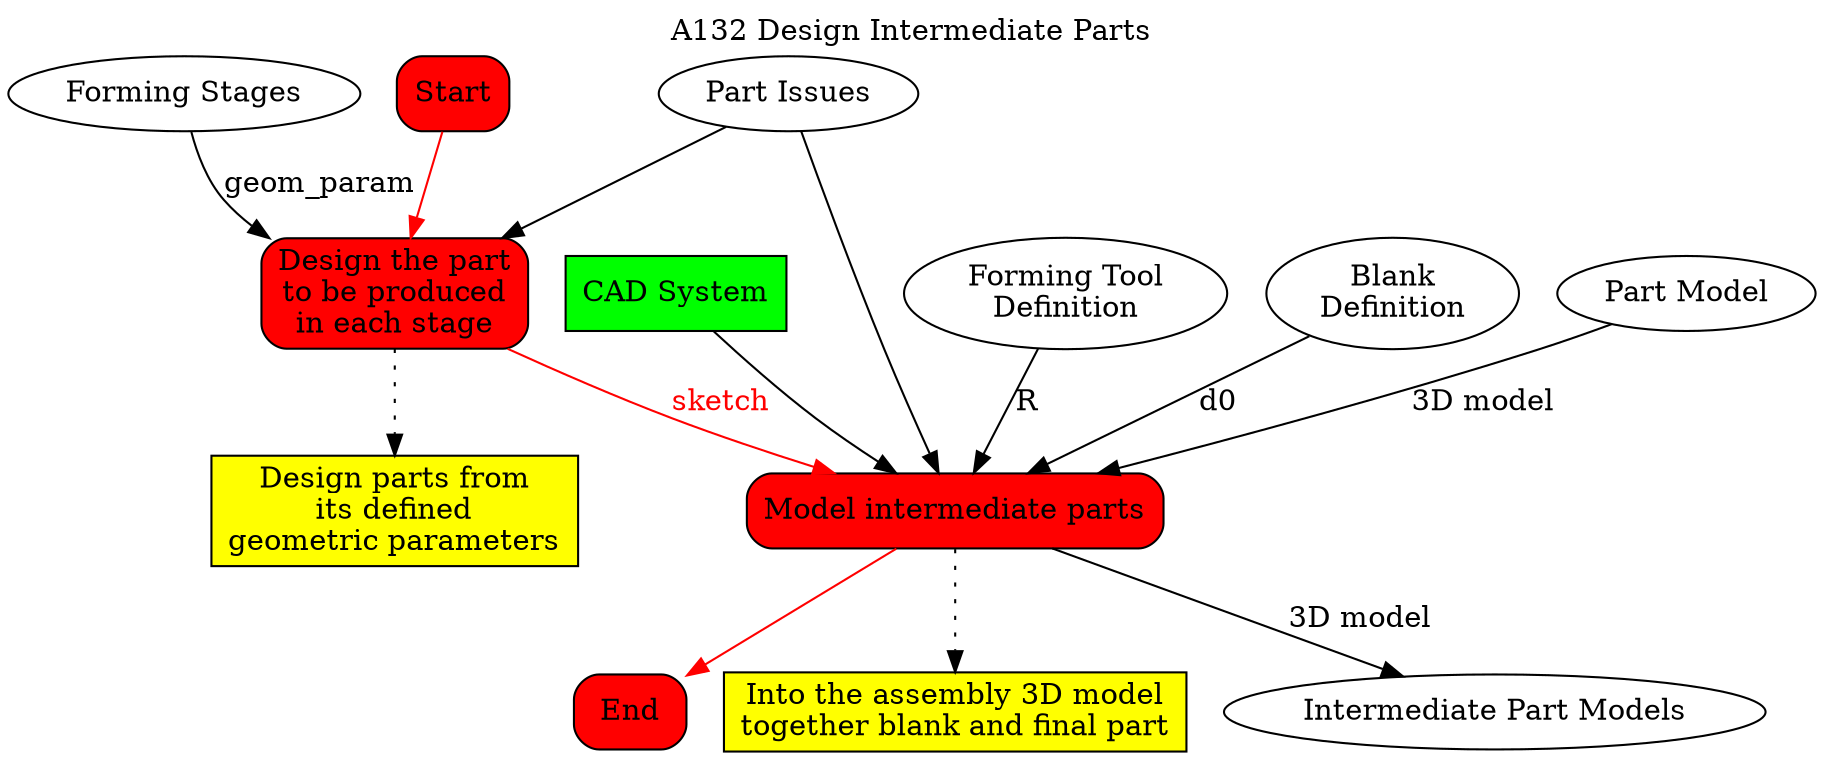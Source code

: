digraph behaviourmodel {


# activity title
labelloc="t"
label="A132 Design Intermediate Parts"

# task definition
node [shape=box, style="filled, rounded", fillcolor=red, color=black]
Start
t1 [label="Design the part\nto be produced\nin each stage"]
t2 [label="Model intermediate parts"]
End

# mechanisms
node [shape=box, style=filled, fillcolor=green, color=black]
cad [label="CAD System"]

# rules
node [shape=box, style=filled, fillcolor=yellow, color=black]
r1 [label="Design parts from\nits defined\ngeometric parameters"]
r2 [label="Into the assembly 3D model\ntogether blank and final part"]

# task sequence
edge [dir=forward, color=red, fontcolor=red, style=solid]
Start -> t1
t1 -> t2 [label="sketch"]
t2 -> End

# attaching mechanisms
edge [dir=forward, color=black]
cad -> t2

# attaching rules
edge [dir=forward, color=black, fontcolor=black, style=dotted]
t1 -> r1
t2 -> r2


# input and output definition
node [shape=ellipse, style=filled, fillcolor=white, color=black]
issues [label="Part Issues"]
tool [label="Forming Tool\nDefinition"]
blank [label="Blank\nDefinition"]
part [label="Part Model"]
stages [label="Forming Stages"]
models [label="Intermediate Part Models"]

# attaching inputs and outputs
edge [dir=forward, color=black, style=solid]
issues -> {t1 t2}
stages -> t1 [label="geom_param"]
tool -> t2 [label="R"]
blank -> t2 [label="d0"]
part -> t2 [label="3D model"]
t2 -> models [label="3D model"]

}

